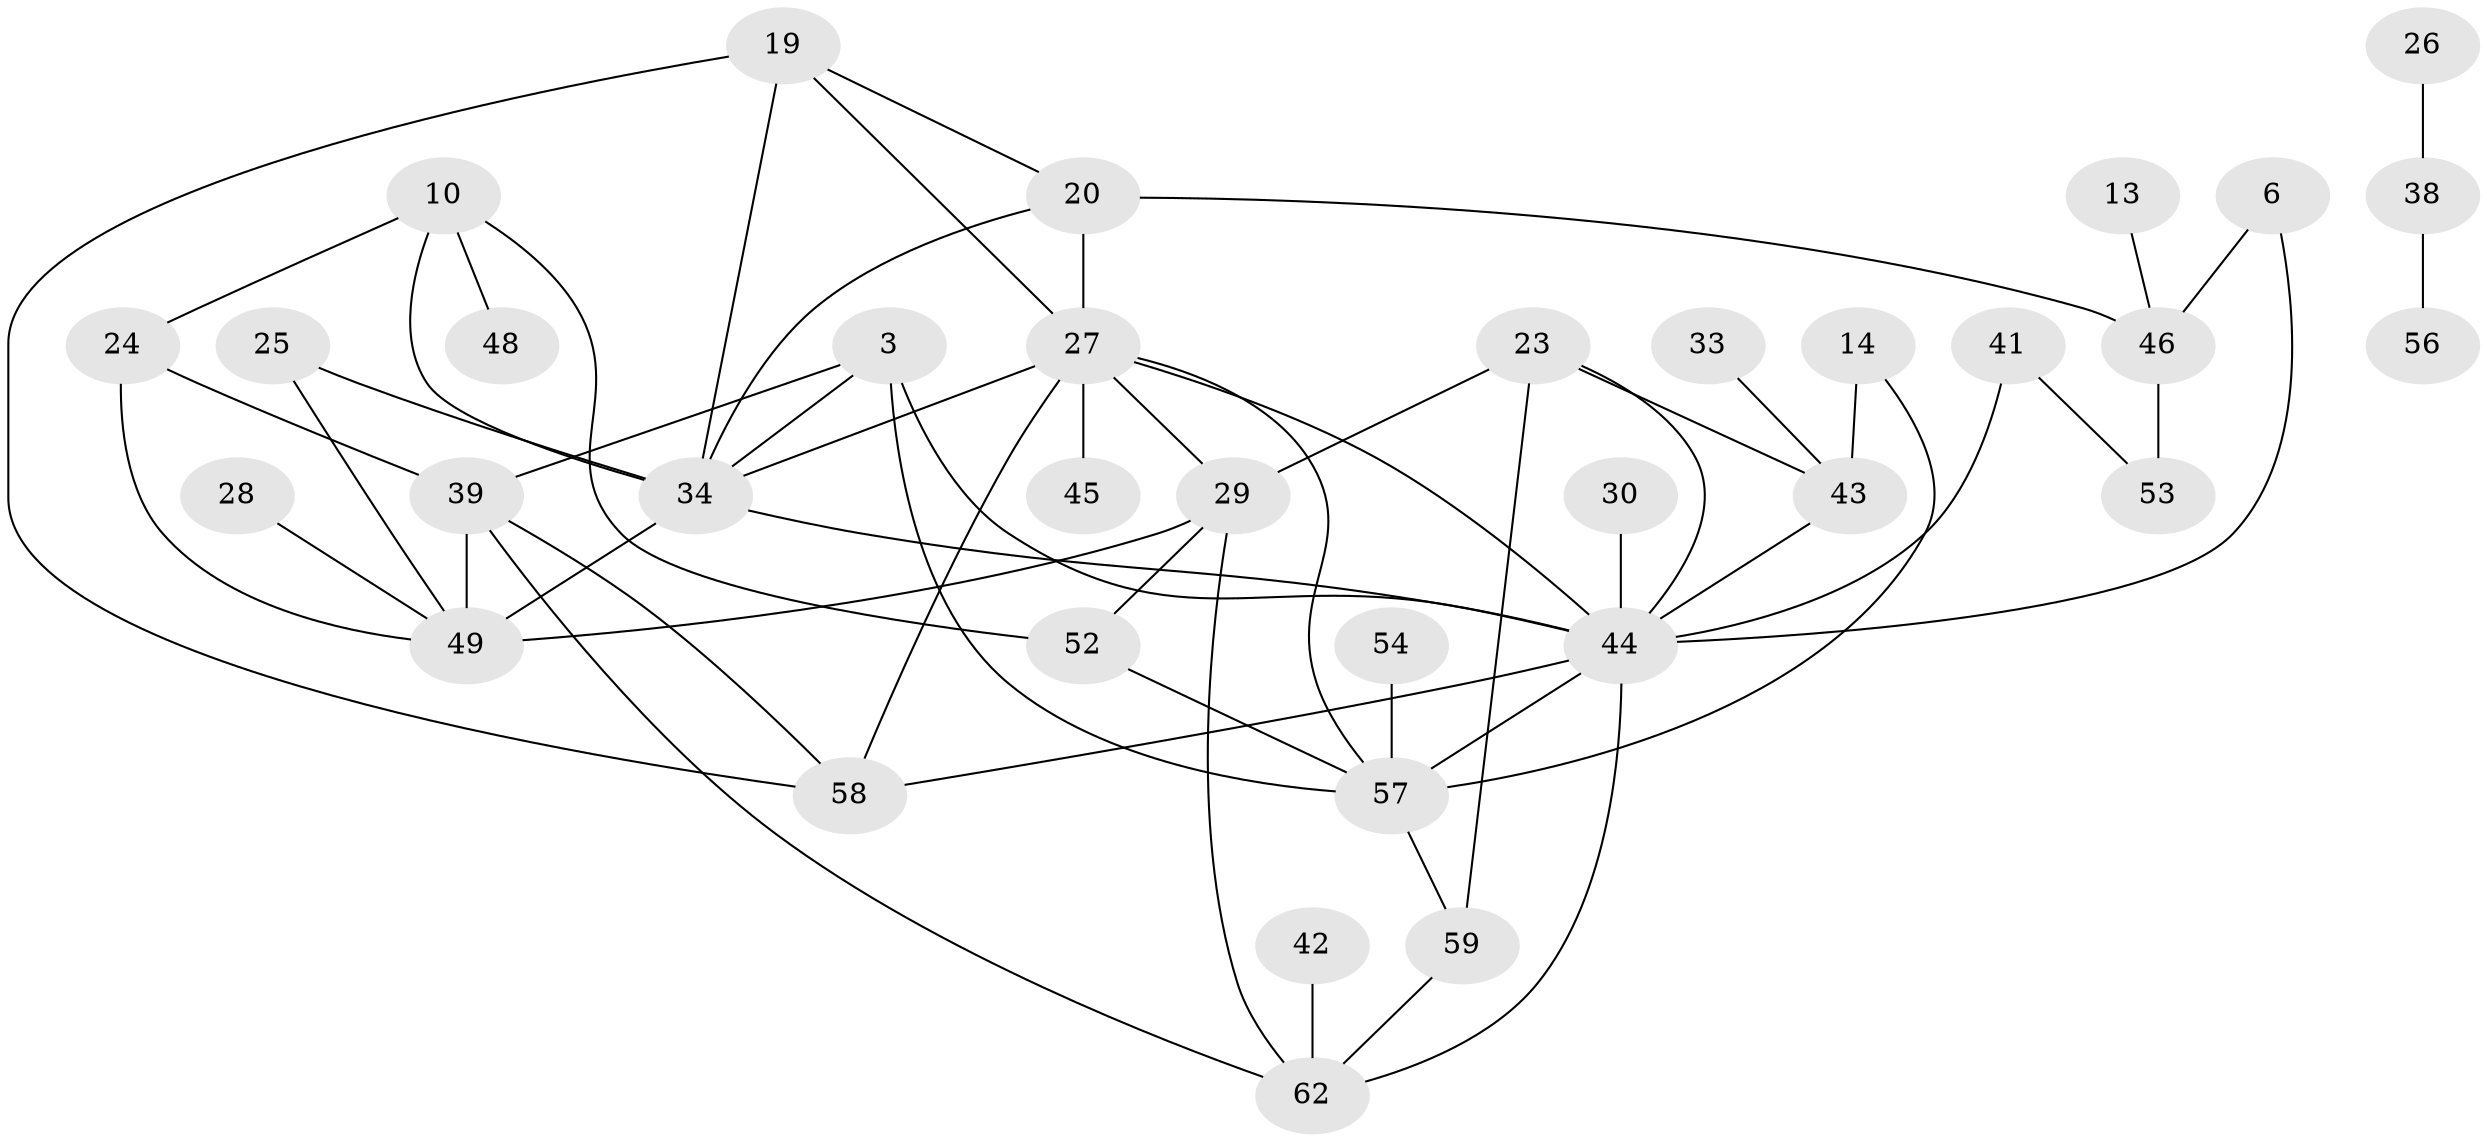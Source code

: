 // original degree distribution, {2: 0.22764227642276422, 0: 0.1951219512195122, 1: 0.2601626016260163, 4: 0.13821138211382114, 3: 0.11382113821138211, 7: 0.016260162601626018, 5: 0.032520325203252036, 6: 0.016260162601626018}
// Generated by graph-tools (version 1.1) at 2025/00/03/09/25 03:00:54]
// undirected, 35 vertices, 59 edges
graph export_dot {
graph [start="1"]
  node [color=gray90,style=filled];
  3;
  6;
  10;
  13;
  14;
  19;
  20;
  23;
  24;
  25;
  26;
  27;
  28;
  29;
  30;
  33;
  34;
  38;
  39;
  41;
  42;
  43;
  44;
  45;
  46;
  48;
  49;
  52;
  53;
  54;
  56;
  57;
  58;
  59;
  62;
  3 -- 34 [weight=1.0];
  3 -- 39 [weight=1.0];
  3 -- 44 [weight=1.0];
  3 -- 57 [weight=1.0];
  6 -- 44 [weight=1.0];
  6 -- 46 [weight=1.0];
  10 -- 24 [weight=1.0];
  10 -- 34 [weight=1.0];
  10 -- 48 [weight=1.0];
  10 -- 52 [weight=1.0];
  13 -- 46 [weight=1.0];
  14 -- 43 [weight=1.0];
  14 -- 57 [weight=1.0];
  19 -- 20 [weight=1.0];
  19 -- 27 [weight=1.0];
  19 -- 34 [weight=1.0];
  19 -- 58 [weight=1.0];
  20 -- 27 [weight=1.0];
  20 -- 34 [weight=1.0];
  20 -- 46 [weight=2.0];
  23 -- 29 [weight=1.0];
  23 -- 43 [weight=1.0];
  23 -- 44 [weight=1.0];
  23 -- 59 [weight=1.0];
  24 -- 39 [weight=1.0];
  24 -- 49 [weight=1.0];
  25 -- 34 [weight=1.0];
  25 -- 49 [weight=1.0];
  26 -- 38 [weight=1.0];
  27 -- 29 [weight=1.0];
  27 -- 34 [weight=1.0];
  27 -- 44 [weight=1.0];
  27 -- 45 [weight=1.0];
  27 -- 57 [weight=1.0];
  27 -- 58 [weight=1.0];
  28 -- 49 [weight=1.0];
  29 -- 49 [weight=1.0];
  29 -- 52 [weight=1.0];
  29 -- 62 [weight=1.0];
  30 -- 44 [weight=1.0];
  33 -- 43 [weight=1.0];
  34 -- 44 [weight=1.0];
  34 -- 49 [weight=2.0];
  38 -- 56 [weight=1.0];
  39 -- 49 [weight=1.0];
  39 -- 58 [weight=1.0];
  39 -- 62 [weight=1.0];
  41 -- 44 [weight=1.0];
  41 -- 53 [weight=1.0];
  42 -- 62 [weight=1.0];
  43 -- 44 [weight=1.0];
  44 -- 57 [weight=1.0];
  44 -- 58 [weight=1.0];
  44 -- 62 [weight=1.0];
  46 -- 53 [weight=1.0];
  52 -- 57 [weight=1.0];
  54 -- 57 [weight=1.0];
  57 -- 59 [weight=1.0];
  59 -- 62 [weight=1.0];
}
